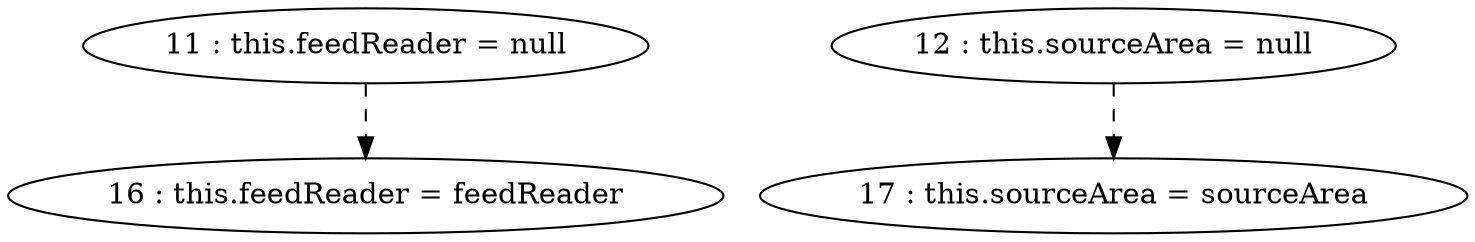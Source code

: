 digraph G {
"11 : this.feedReader = null"
"11 : this.feedReader = null" -> "16 : this.feedReader = feedReader" [style=dashed]
"12 : this.sourceArea = null"
"12 : this.sourceArea = null" -> "17 : this.sourceArea = sourceArea" [style=dashed]
"16 : this.feedReader = feedReader"
"17 : this.sourceArea = sourceArea"
}